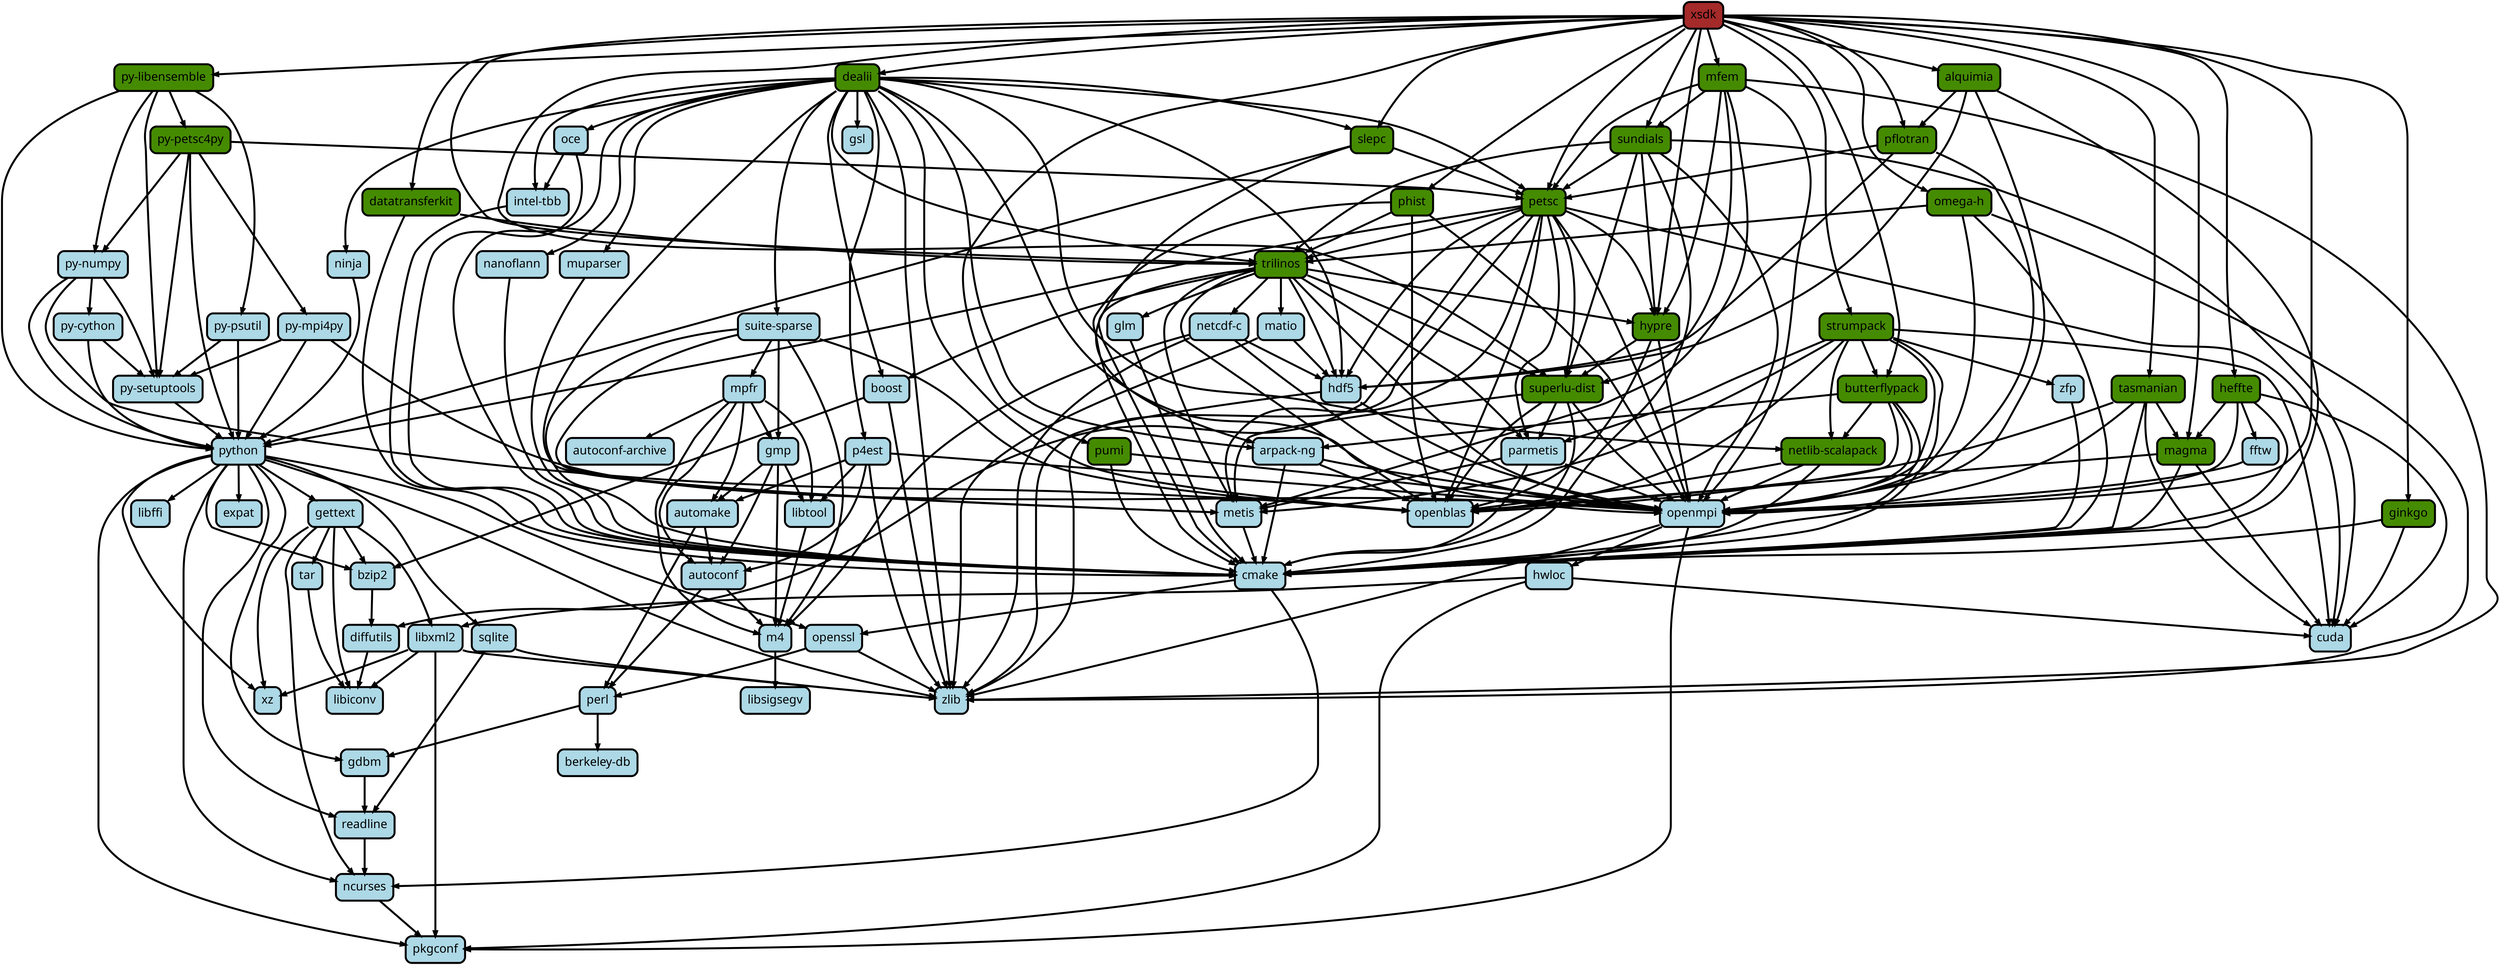 digraph G {
  labelloc = "b"
  rankdir = "TB"
  ranksep = "1"
  edge[
     penwidth=4  ]
  node[
     fontname=Monaco,
     penwidth=4,
     fontsize=24,
     margin=.2,
     shape=box,
     fillcolor=lightblue,
     style="rounded,filled"  ]

  "37zssju4afuipy5g32axzwpwwolfifhy" [label="ninja"]
  "6vvmgxllfpiydrjkly77on7n6sxvy7sp" [label="gdbm"]
  "fvjsmd5mc6wnmtnokdlwttlctlxrg3lx" [label="sundials", fillcolor=chartreuse4]
  "fvjsmd5mc6wnmtnokdlwttlctlxrg3lx" [label="sundials"]
  "o7c6v6qywzzj6cv7cnkjwu34eexl3n54" [label="m4"]
  "tatuukphdjoaiq4y2tjeqpfvice6yus3" [label="petsc", fillcolor=chartreuse4]
  "tatuukphdjoaiq4y2tjeqpfvice6yus3" [label="petsc"]
  "eh5mqs3fl3hyomb3pcpo53xl4la52ppz" [label="mpfr"]
  "vui3qtddgsnc4nmkt4jaj4zzwhrvpunz" [label="python"]
  "zzpuja6m5gm4lqkqr2bwovq3c74hqa4v" [label="diffutils"]
  "56nm52qjxqe62wg5c75xyl56jwqp3vbi" [label="metis"]
  "qh4hfmy4zlr2wrjnu66gzhc52niopa6q" [label="py-psutil"]
  "u6hcjnhkgjiq2tb7wufifriwiw5iif3h" [label="tar"]
  "2tcks2tnlfjeft6mbow7janireuuvfvn" [label="omega-h", fillcolor=chartreuse4]
  "2tcks2tnlfjeft6mbow7janireuuvfvn" [label="omega-h"]
  "ygxqdidhypbixxzbe72opxltva5oxbgs" [label="berkeley-db"]
  "5rldkmyremzhreywsyfihexs3oiivnuc" [label="sqlite"]
  "xsxr2oovbfrlcietbx5fkyoknxeqkd43" [label="trilinos", fillcolor=chartreuse4]
  "xsxr2oovbfrlcietbx5fkyoknxeqkd43" [label="trilinos"]
  "3q55ll2s6mau5bmuvuwxokzfqgxb32lg" [label="openblas"]
  "37c6hpsuwtljua3d2p46ot4wez43452e" [label="superlu-dist", fillcolor=chartreuse4]
  "37c6hpsuwtljua3d2p46ot4wez43452e" [label="superlu-dist"]
  "blezcszeu2qhoi6vdd4iadqjfv7vkhg5" [label="perl"]
  "eflr3fdfiatseby6wf2qo6zyjjaome75" [label="hdf5"]
  "ptzrk7v63j24y5uz4aibybstdf4q52xk" [label="py-mpi4py"]
  "szsbxkgowq2pnbxiaku5n4x4h5wo4j3p" [label="xz"]
  "2lzrsih7kuprtkzf4e4x6q3l4ll6igrg" [label="datatransferkit", fillcolor=chartreuse4]
  "2lzrsih7kuprtkzf4e4x6q3l4ll6igrg" [label="datatransferkit"]
  "6en3ailzxxzhrciv2ru23alaw2xgenzu" [label="openssl"]
  "iasfjfev6s7iaemumgfox5vftfou5udy" [label="slepc", fillcolor=chartreuse4]
  "iasfjfev6s7iaemumgfox5vftfou5udy" [label="slepc"]
  "tna5kgtzbi5h7j37nxjdumcpdadjsfbd" [label="gettext"]
  "iujs7fzwcx257jpbnhnxv3w6r2hfb56x" [label="parmetis"]
  "bkhuhrqumkfq2iw5xp5stcmvdszjij6r" [label="gsl"]
  "ul2jtiglgaypnl4gyvkidcu2c4eue5gn" [label="py-libensemble", fillcolor=chartreuse4]
  "ul2jtiglgaypnl4gyvkidcu2c4eue5gn" [label="py-libensemble"]
  "5s6dxm3fbtajznnnpcn2ws2p3blye5sh" [label="pkgconf"]
  "3rffq3zujkjeysnh3dcvr2bcpenzpd7j" [label="netcdf-c"]
  "tftz6aouszrfynqctso4zqo4egqznqj5" [label="glm"]
  "2j7gj7xxx4pdap2p6err6qorm46s3jtd" [label="libffi"]
  "j4n7bx3d7euocndb3cxqcrhgmbfq7kyd" [label="py-numpy"]
  "ppdzprobjoepuut2focvyppevuw44tpv" [label="py-setuptools"]
  "ikas2kmpa55ptbt3wbv4xmjog55vtot4" [label="magma", fillcolor=chartreuse4]
  "ikas2kmpa55ptbt3wbv4xmjog55vtot4" [label="magma"]
  "7tkwjtmkqrvdfnhk4zesiwqm24s2q36x" [label="py-cython"]
  "rjbi5m6ps4ywmsky3wh7zt3glikljzkt" [label="hypre", fillcolor=chartreuse4]
  "rjbi5m6ps4ywmsky3wh7zt3glikljzkt" [label="hypre"]
  "njq2rcprciwkht3s73of7h66crqutx7r" [label="petsc", fillcolor=chartreuse4]
  "njq2rcprciwkht3s73of7h66crqutx7r" [label="py-petsc4py"]
  "x7w2ynuwpw7ycrvutr3mb3fepyrlnroj" [label="netlib-scalapack", fillcolor=chartreuse4]
  "x7w2ynuwpw7ycrvutr3mb3fepyrlnroj" [label="netlib-scalapack"]
  "jxbwnv5cqsypm27agclkkttgsxmd462m" [label="hwloc"]
  "zacpav3bglu44ewlmpn3tmjzhm3q47ou" [label="intel-tbb"]
  "mfqgopzjzen77xfigq6bcoufr2mrztlb" [label="butterflypack", fillcolor=chartreuse4]
  "mfqgopzjzen77xfigq6bcoufr2mrztlb" [label="butterflypack"]
  "equj5vptbqddin57lvslwwvezyfuw7mc" [label="cmake"]
  "sowrrpikn2hi6jpdxhyntu4ahz3fn2rr" [label="libiconv"]
  "psjlecpvkraj7xqgvn27eqtqskx5iexg" [label="phist", fillcolor=chartreuse4]
  "psjlecpvkraj7xqgvn27eqtqskx5iexg" [label="phist"]
  "xsadwejrfutqwgpc4n7xt2oalcwheq7x" [label="mfem", fillcolor=chartreuse4]
  "xsadwejrfutqwgpc4n7xt2oalcwheq7x" [label="mfem"]
  "iovx2blx2gvwx7ufwzjovk3xniy5pe76" [label="gmp"]
  "2pw2dusegu77jbhvmglntg7gx6nx72yc" [label="heffte", fillcolor=chartreuse4]
  "2pw2dusegu77jbhvmglntg7gx6nx72yc" [label="heffte"]
  "p5y5ff35jfh3yy7adbawmutmkzmjqcql" [label="dealii", fillcolor=chartreuse4]
  "p5y5ff35jfh3yy7adbawmutmkzmjqcql" [label="dealii"]
  "6zobotti57rdxjur2isarjadmredssh3" [label="libxml2"]
  "a5darileanzkmreki55yrq2hue45jqts" [label="boost"]
  "f7owbzfu4zsr6yn7x7hljransoof6ach" [label="zlib"]
  "3x2kc24tfj2urlal6guulyp7sblhw3vh" [label="cuda"]
  "jhxsvsbloqztdyn7v2i7oyhzz4tcpoc5" [label="libtool"]
  "cly3qm3bcyjayh7o2si67ai6tfedzl23" [label="libsigsegv"]
  "oy6qlg2qjw4gniyigms7rss6qhavkodp" [label="readline"]
  "wm5y4fkzyt7ba5zgzw6ts5pd6bvplleg" [label="openmpi"]
  "wk7tflo3zrd5tel74gxoq2edknbuzrfg" [label="matio"]
  "dm65m6q5po4h26risjlupezireqpu7mc" [label="ncurses"]
  "4irmfljbh32ppshd75ytmgiqsl55uzah" [label="autoconf"]
  "rykx32aomh2n4gdz3wuis4gnecrllg3e" [label="arpack-ng"]
  "o56swtw6zcscqblcgc56d6cwd46lj6nw" [label="zfp"]
  "cqpbcfbvga4cjo3reyjyewkmstf3obj3" [label="fftw"]
  "4dsgn34qumtvc5gwtmfln5fsv5jqbwl6" [label="autoconf-archive"]
  "acpqgs44akl6sztlzey7ttgynwbwlgap" [label="ginkgo", fillcolor=chartreuse4]
  "acpqgs44akl6sztlzey7ttgynwbwlgap" [label="ginkgo"]
  "x27g37ton6o5jurtl337xxm4b7s5hqtf" [label="pflotran", fillcolor=chartreuse4]
  "x27g37ton6o5jurtl337xxm4b7s5hqtf" [label="pflotran"]
  "nemp6tby2abecu5ijoofzso3jwoaz6lw" [label="pumi", fillcolor=chartreuse4]
  "nemp6tby2abecu5ijoofzso3jwoaz6lw" [label="pumi"]
  "24cfjr4224s6jg64odqtflxucc6slvqc" [label="tasmanian", fillcolor=chartreuse4]
  "24cfjr4224s6jg64odqtflxucc6slvqc" [label="tasmanian"]
  "fml25hzxcqyfv45y2lp6o52en6zp27c6" [label="xsdk", fillcolor=brown]
  "6xawu5v574syxcqyfooyjf4w35v5yetj" [label="nanoflann"]
  "oleactd5dt4b7acybvnrbtyqnvpghki6" [label="expat"]
  "ljxe7lyhoornewcbwz4hn6agsph332db" [label="suite-sparse"]
  "z3gilrqzxdnjho3kyw24jhtgfnrwh4la" [label="automake"]
  "4py6lwipbln2xtejywjps3564ed5shoh" [label="alquimia", fillcolor=chartreuse4]
  "4py6lwipbln2xtejywjps3564ed5shoh" [label="alquimia"]
  "3t6r4mnkwqpb7pvahs3kvehpbqw2xdse" [label="oce"]
  "2dus3gqxvmyqppaiznb2o2lg7jzg6jng" [label="bzip2"]
  "dkk645wad466c5f544neekwu4nnkkhw5" [label="p4est"]
  "h7r2tempqwvnn2dsktmh5ztcb5ovn7du" [label="muparser"]
  "lvqjt42zzj3n556kajhw3axpeaqol4ct" [label="strumpack", fillcolor=chartreuse4]
  "lvqjt42zzj3n556kajhw3axpeaqol4ct" [label="strumpack"]

  "2pw2dusegu77jbhvmglntg7gx6nx72yc" -> "3x2kc24tfj2urlal6guulyp7sblhw3vh"
  "iujs7fzwcx257jpbnhnxv3w6r2hfb56x" -> "56nm52qjxqe62wg5c75xyl56jwqp3vbi"
  "tna5kgtzbi5h7j37nxjdumcpdadjsfbd" -> "sowrrpikn2hi6jpdxhyntu4ahz3fn2rr"
  "ul2jtiglgaypnl4gyvkidcu2c4eue5gn" -> "qh4hfmy4zlr2wrjnu66gzhc52niopa6q"
  "eh5mqs3fl3hyomb3pcpo53xl4la52ppz" -> "o7c6v6qywzzj6cv7cnkjwu34eexl3n54"
  "4py6lwipbln2xtejywjps3564ed5shoh" -> "wm5y4fkzyt7ba5zgzw6ts5pd6bvplleg"
  "a5darileanzkmreki55yrq2hue45jqts" -> "f7owbzfu4zsr6yn7x7hljransoof6ach"
  "xsxr2oovbfrlcietbx5fkyoknxeqkd43" -> "wk7tflo3zrd5tel74gxoq2edknbuzrfg"
  "iasfjfev6s7iaemumgfox5vftfou5udy" -> "rykx32aomh2n4gdz3wuis4gnecrllg3e"
  "p5y5ff35jfh3yy7adbawmutmkzmjqcql" -> "dkk645wad466c5f544neekwu4nnkkhw5"
  "vui3qtddgsnc4nmkt4jaj4zzwhrvpunz" -> "5s6dxm3fbtajznnnpcn2ws2p3blye5sh"
  "mfqgopzjzen77xfigq6bcoufr2mrztlb" -> "equj5vptbqddin57lvslwwvezyfuw7mc"
  "mfqgopzjzen77xfigq6bcoufr2mrztlb" -> "x7w2ynuwpw7ycrvutr3mb3fepyrlnroj"
  "4py6lwipbln2xtejywjps3564ed5shoh" -> "x27g37ton6o5jurtl337xxm4b7s5hqtf"
  "eh5mqs3fl3hyomb3pcpo53xl4la52ppz" -> "4dsgn34qumtvc5gwtmfln5fsv5jqbwl6"
  "fml25hzxcqyfv45y2lp6o52en6zp27c6" -> "fvjsmd5mc6wnmtnokdlwttlctlxrg3lx"
  "fml25hzxcqyfv45y2lp6o52en6zp27c6" -> "wm5y4fkzyt7ba5zgzw6ts5pd6bvplleg"
  "2pw2dusegu77jbhvmglntg7gx6nx72yc" -> "cqpbcfbvga4cjo3reyjyewkmstf3obj3"
  "p5y5ff35jfh3yy7adbawmutmkzmjqcql" -> "a5darileanzkmreki55yrq2hue45jqts"
  "fvjsmd5mc6wnmtnokdlwttlctlxrg3lx" -> "wm5y4fkzyt7ba5zgzw6ts5pd6bvplleg"
  "vui3qtddgsnc4nmkt4jaj4zzwhrvpunz" -> "szsbxkgowq2pnbxiaku5n4x4h5wo4j3p"
  "tatuukphdjoaiq4y2tjeqpfvice6yus3" -> "wm5y4fkzyt7ba5zgzw6ts5pd6bvplleg"
  "ljxe7lyhoornewcbwz4hn6agsph332db" -> "eh5mqs3fl3hyomb3pcpo53xl4la52ppz"
  "lvqjt42zzj3n556kajhw3axpeaqol4ct" -> "3x2kc24tfj2urlal6guulyp7sblhw3vh"
  "lvqjt42zzj3n556kajhw3axpeaqol4ct" -> "o56swtw6zcscqblcgc56d6cwd46lj6nw"
  "wk7tflo3zrd5tel74gxoq2edknbuzrfg" -> "f7owbzfu4zsr6yn7x7hljransoof6ach"
  "vui3qtddgsnc4nmkt4jaj4zzwhrvpunz" -> "2j7gj7xxx4pdap2p6err6qorm46s3jtd"
  "j4n7bx3d7euocndb3cxqcrhgmbfq7kyd" -> "7tkwjtmkqrvdfnhk4zesiwqm24s2q36x"
  "o56swtw6zcscqblcgc56d6cwd46lj6nw" -> "equj5vptbqddin57lvslwwvezyfuw7mc"
  "6en3ailzxxzhrciv2ru23alaw2xgenzu" -> "f7owbzfu4zsr6yn7x7hljransoof6ach"
  "lvqjt42zzj3n556kajhw3axpeaqol4ct" -> "3q55ll2s6mau5bmuvuwxokzfqgxb32lg"
  "o7c6v6qywzzj6cv7cnkjwu34eexl3n54" -> "cly3qm3bcyjayh7o2si67ai6tfedzl23"
  "37c6hpsuwtljua3d2p46ot4wez43452e" -> "3q55ll2s6mau5bmuvuwxokzfqgxb32lg"
  "2lzrsih7kuprtkzf4e4x6q3l4ll6igrg" -> "xsxr2oovbfrlcietbx5fkyoknxeqkd43"
  "acpqgs44akl6sztlzey7ttgynwbwlgap" -> "equj5vptbqddin57lvslwwvezyfuw7mc"
  "mfqgopzjzen77xfigq6bcoufr2mrztlb" -> "rykx32aomh2n4gdz3wuis4gnecrllg3e"
  "ljxe7lyhoornewcbwz4hn6agsph332db" -> "3q55ll2s6mau5bmuvuwxokzfqgxb32lg"
  "6vvmgxllfpiydrjkly77on7n6sxvy7sp" -> "oy6qlg2qjw4gniyigms7rss6qhavkodp"
  "wm5y4fkzyt7ba5zgzw6ts5pd6bvplleg" -> "jxbwnv5cqsypm27agclkkttgsxmd462m"
  "ljxe7lyhoornewcbwz4hn6agsph332db" -> "o7c6v6qywzzj6cv7cnkjwu34eexl3n54"
  "fml25hzxcqyfv45y2lp6o52en6zp27c6" -> "psjlecpvkraj7xqgvn27eqtqskx5iexg"
  "lvqjt42zzj3n556kajhw3axpeaqol4ct" -> "equj5vptbqddin57lvslwwvezyfuw7mc"
  "lvqjt42zzj3n556kajhw3axpeaqol4ct" -> "x7w2ynuwpw7ycrvutr3mb3fepyrlnroj"
  "3t6r4mnkwqpb7pvahs3kvehpbqw2xdse" -> "zacpav3bglu44ewlmpn3tmjzhm3q47ou"
  "37c6hpsuwtljua3d2p46ot4wez43452e" -> "equj5vptbqddin57lvslwwvezyfuw7mc"
  "vui3qtddgsnc4nmkt4jaj4zzwhrvpunz" -> "6en3ailzxxzhrciv2ru23alaw2xgenzu"
  "2lzrsih7kuprtkzf4e4x6q3l4ll6igrg" -> "equj5vptbqddin57lvslwwvezyfuw7mc"
  "5rldkmyremzhreywsyfihexs3oiivnuc" -> "f7owbzfu4zsr6yn7x7hljransoof6ach"
  "rjbi5m6ps4ywmsky3wh7zt3glikljzkt" -> "3q55ll2s6mau5bmuvuwxokzfqgxb32lg"
  "56nm52qjxqe62wg5c75xyl56jwqp3vbi" -> "equj5vptbqddin57lvslwwvezyfuw7mc"
  "37zssju4afuipy5g32axzwpwwolfifhy" -> "vui3qtddgsnc4nmkt4jaj4zzwhrvpunz"
  "ljxe7lyhoornewcbwz4hn6agsph332db" -> "equj5vptbqddin57lvslwwvezyfuw7mc"
  "iovx2blx2gvwx7ufwzjovk3xniy5pe76" -> "4irmfljbh32ppshd75ytmgiqsl55uzah"
  "tatuukphdjoaiq4y2tjeqpfvice6yus3" -> "vui3qtddgsnc4nmkt4jaj4zzwhrvpunz"
  "3t6r4mnkwqpb7pvahs3kvehpbqw2xdse" -> "equj5vptbqddin57lvslwwvezyfuw7mc"
  "iasfjfev6s7iaemumgfox5vftfou5udy" -> "tatuukphdjoaiq4y2tjeqpfvice6yus3"
  "a5darileanzkmreki55yrq2hue45jqts" -> "2dus3gqxvmyqppaiznb2o2lg7jzg6jng"
  "z3gilrqzxdnjho3kyw24jhtgfnrwh4la" -> "4irmfljbh32ppshd75ytmgiqsl55uzah"
  "vui3qtddgsnc4nmkt4jaj4zzwhrvpunz" -> "oleactd5dt4b7acybvnrbtyqnvpghki6"
  "4irmfljbh32ppshd75ytmgiqsl55uzah" -> "o7c6v6qywzzj6cv7cnkjwu34eexl3n54"
  "dkk645wad466c5f544neekwu4nnkkhw5" -> "4irmfljbh32ppshd75ytmgiqsl55uzah"
  "iujs7fzwcx257jpbnhnxv3w6r2hfb56x" -> "wm5y4fkzyt7ba5zgzw6ts5pd6bvplleg"
  "ikas2kmpa55ptbt3wbv4xmjog55vtot4" -> "3q55ll2s6mau5bmuvuwxokzfqgxb32lg"
  "xsadwejrfutqwgpc4n7xt2oalcwheq7x" -> "fvjsmd5mc6wnmtnokdlwttlctlxrg3lx"
  "eh5mqs3fl3hyomb3pcpo53xl4la52ppz" -> "jhxsvsbloqztdyn7v2i7oyhzz4tcpoc5"
  "xsxr2oovbfrlcietbx5fkyoknxeqkd43" -> "a5darileanzkmreki55yrq2hue45jqts"
  "6xawu5v574syxcqyfooyjf4w35v5yetj" -> "equj5vptbqddin57lvslwwvezyfuw7mc"
  "p5y5ff35jfh3yy7adbawmutmkzmjqcql" -> "rykx32aomh2n4gdz3wuis4gnecrllg3e"
  "vui3qtddgsnc4nmkt4jaj4zzwhrvpunz" -> "f7owbzfu4zsr6yn7x7hljransoof6ach"
  "p5y5ff35jfh3yy7adbawmutmkzmjqcql" -> "3t6r4mnkwqpb7pvahs3kvehpbqw2xdse"
  "eh5mqs3fl3hyomb3pcpo53xl4la52ppz" -> "iovx2blx2gvwx7ufwzjovk3xniy5pe76"
  "jxbwnv5cqsypm27agclkkttgsxmd462m" -> "3x2kc24tfj2urlal6guulyp7sblhw3vh"
  "lvqjt42zzj3n556kajhw3axpeaqol4ct" -> "iujs7fzwcx257jpbnhnxv3w6r2hfb56x"
  "vui3qtddgsnc4nmkt4jaj4zzwhrvpunz" -> "6vvmgxllfpiydrjkly77on7n6sxvy7sp"
  "iovx2blx2gvwx7ufwzjovk3xniy5pe76" -> "z3gilrqzxdnjho3kyw24jhtgfnrwh4la"
  "2tcks2tnlfjeft6mbow7janireuuvfvn" -> "f7owbzfu4zsr6yn7x7hljransoof6ach"
  "ptzrk7v63j24y5uz4aibybstdf4q52xk" -> "wm5y4fkzyt7ba5zgzw6ts5pd6bvplleg"
  "x27g37ton6o5jurtl337xxm4b7s5hqtf" -> "eflr3fdfiatseby6wf2qo6zyjjaome75"
  "37c6hpsuwtljua3d2p46ot4wez43452e" -> "iujs7fzwcx257jpbnhnxv3w6r2hfb56x"
  "2pw2dusegu77jbhvmglntg7gx6nx72yc" -> "ikas2kmpa55ptbt3wbv4xmjog55vtot4"
  "tna5kgtzbi5h7j37nxjdumcpdadjsfbd" -> "2dus3gqxvmyqppaiznb2o2lg7jzg6jng"
  "fml25hzxcqyfv45y2lp6o52en6zp27c6" -> "p5y5ff35jfh3yy7adbawmutmkzmjqcql"
  "blezcszeu2qhoi6vdd4iadqjfv7vkhg5" -> "ygxqdidhypbixxzbe72opxltva5oxbgs"
  "2tcks2tnlfjeft6mbow7janireuuvfvn" -> "xsxr2oovbfrlcietbx5fkyoknxeqkd43"
  "dkk645wad466c5f544neekwu4nnkkhw5" -> "f7owbzfu4zsr6yn7x7hljransoof6ach"
  "xsxr2oovbfrlcietbx5fkyoknxeqkd43" -> "3q55ll2s6mau5bmuvuwxokzfqgxb32lg"
  "tftz6aouszrfynqctso4zqo4egqznqj5" -> "equj5vptbqddin57lvslwwvezyfuw7mc"
  "3rffq3zujkjeysnh3dcvr2bcpenzpd7j" -> "eflr3fdfiatseby6wf2qo6zyjjaome75"
  "iovx2blx2gvwx7ufwzjovk3xniy5pe76" -> "o7c6v6qywzzj6cv7cnkjwu34eexl3n54"
  "fml25hzxcqyfv45y2lp6o52en6zp27c6" -> "ikas2kmpa55ptbt3wbv4xmjog55vtot4"
  "ikas2kmpa55ptbt3wbv4xmjog55vtot4" -> "equj5vptbqddin57lvslwwvezyfuw7mc"
  "zacpav3bglu44ewlmpn3tmjzhm3q47ou" -> "equj5vptbqddin57lvslwwvezyfuw7mc"
  "dkk645wad466c5f544neekwu4nnkkhw5" -> "z3gilrqzxdnjho3kyw24jhtgfnrwh4la"
  "fml25hzxcqyfv45y2lp6o52en6zp27c6" -> "xsadwejrfutqwgpc4n7xt2oalcwheq7x"
  "wm5y4fkzyt7ba5zgzw6ts5pd6bvplleg" -> "5s6dxm3fbtajznnnpcn2ws2p3blye5sh"
  "xsxr2oovbfrlcietbx5fkyoknxeqkd43" -> "eflr3fdfiatseby6wf2qo6zyjjaome75"
  "fml25hzxcqyfv45y2lp6o52en6zp27c6" -> "24cfjr4224s6jg64odqtflxucc6slvqc"
  "fml25hzxcqyfv45y2lp6o52en6zp27c6" -> "2pw2dusegu77jbhvmglntg7gx6nx72yc"
  "24cfjr4224s6jg64odqtflxucc6slvqc" -> "3x2kc24tfj2urlal6guulyp7sblhw3vh"
  "6en3ailzxxzhrciv2ru23alaw2xgenzu" -> "blezcszeu2qhoi6vdd4iadqjfv7vkhg5"
  "equj5vptbqddin57lvslwwvezyfuw7mc" -> "6en3ailzxxzhrciv2ru23alaw2xgenzu"
  "2tcks2tnlfjeft6mbow7janireuuvfvn" -> "equj5vptbqddin57lvslwwvezyfuw7mc"
  "24cfjr4224s6jg64odqtflxucc6slvqc" -> "wm5y4fkzyt7ba5zgzw6ts5pd6bvplleg"
  "xsxr2oovbfrlcietbx5fkyoknxeqkd43" -> "equj5vptbqddin57lvslwwvezyfuw7mc"
  "njq2rcprciwkht3s73of7h66crqutx7r" -> "ptzrk7v63j24y5uz4aibybstdf4q52xk"
  "fvjsmd5mc6wnmtnokdlwttlctlxrg3lx" -> "3x2kc24tfj2urlal6guulyp7sblhw3vh"
  "nemp6tby2abecu5ijoofzso3jwoaz6lw" -> "equj5vptbqddin57lvslwwvezyfuw7mc"
  "njq2rcprciwkht3s73of7h66crqutx7r" -> "ppdzprobjoepuut2focvyppevuw44tpv"
  "tatuukphdjoaiq4y2tjeqpfvice6yus3" -> "3x2kc24tfj2urlal6guulyp7sblhw3vh"
  "fml25hzxcqyfv45y2lp6o52en6zp27c6" -> "ul2jtiglgaypnl4gyvkidcu2c4eue5gn"
  "fml25hzxcqyfv45y2lp6o52en6zp27c6" -> "xsxr2oovbfrlcietbx5fkyoknxeqkd43"
  "4py6lwipbln2xtejywjps3564ed5shoh" -> "eflr3fdfiatseby6wf2qo6zyjjaome75"
  "ljxe7lyhoornewcbwz4hn6agsph332db" -> "iovx2blx2gvwx7ufwzjovk3xniy5pe76"
  "p5y5ff35jfh3yy7adbawmutmkzmjqcql" -> "37zssju4afuipy5g32axzwpwwolfifhy"
  "fml25hzxcqyfv45y2lp6o52en6zp27c6" -> "tatuukphdjoaiq4y2tjeqpfvice6yus3"
  "fvjsmd5mc6wnmtnokdlwttlctlxrg3lx" -> "xsxr2oovbfrlcietbx5fkyoknxeqkd43"
  "tatuukphdjoaiq4y2tjeqpfvice6yus3" -> "3q55ll2s6mau5bmuvuwxokzfqgxb32lg"
  "tatuukphdjoaiq4y2tjeqpfvice6yus3" -> "xsxr2oovbfrlcietbx5fkyoknxeqkd43"
  "p5y5ff35jfh3yy7adbawmutmkzmjqcql" -> "f7owbzfu4zsr6yn7x7hljransoof6ach"
  "lvqjt42zzj3n556kajhw3axpeaqol4ct" -> "56nm52qjxqe62wg5c75xyl56jwqp3vbi"
  "vui3qtddgsnc4nmkt4jaj4zzwhrvpunz" -> "dm65m6q5po4h26risjlupezireqpu7mc"
  "2pw2dusegu77jbhvmglntg7gx6nx72yc" -> "equj5vptbqddin57lvslwwvezyfuw7mc"
  "6zobotti57rdxjur2isarjadmredssh3" -> "f7owbzfu4zsr6yn7x7hljransoof6ach"
  "ul2jtiglgaypnl4gyvkidcu2c4eue5gn" -> "ppdzprobjoepuut2focvyppevuw44tpv"
  "37c6hpsuwtljua3d2p46ot4wez43452e" -> "56nm52qjxqe62wg5c75xyl56jwqp3vbi"
  "psjlecpvkraj7xqgvn27eqtqskx5iexg" -> "3q55ll2s6mau5bmuvuwxokzfqgxb32lg"
  "psjlecpvkraj7xqgvn27eqtqskx5iexg" -> "xsxr2oovbfrlcietbx5fkyoknxeqkd43"
  "fml25hzxcqyfv45y2lp6o52en6zp27c6" -> "4py6lwipbln2xtejywjps3564ed5shoh"
  "tatuukphdjoaiq4y2tjeqpfvice6yus3" -> "eflr3fdfiatseby6wf2qo6zyjjaome75"
  "p5y5ff35jfh3yy7adbawmutmkzmjqcql" -> "3q55ll2s6mau5bmuvuwxokzfqgxb32lg"
  "p5y5ff35jfh3yy7adbawmutmkzmjqcql" -> "xsxr2oovbfrlcietbx5fkyoknxeqkd43"
  "4irmfljbh32ppshd75ytmgiqsl55uzah" -> "blezcszeu2qhoi6vdd4iadqjfv7vkhg5"
  "ljxe7lyhoornewcbwz4hn6agsph332db" -> "56nm52qjxqe62wg5c75xyl56jwqp3vbi"
  "eflr3fdfiatseby6wf2qo6zyjjaome75" -> "f7owbzfu4zsr6yn7x7hljransoof6ach"
  "5rldkmyremzhreywsyfihexs3oiivnuc" -> "oy6qlg2qjw4gniyigms7rss6qhavkodp"
  "rjbi5m6ps4ywmsky3wh7zt3glikljzkt" -> "37c6hpsuwtljua3d2p46ot4wez43452e"
  "p5y5ff35jfh3yy7adbawmutmkzmjqcql" -> "tatuukphdjoaiq4y2tjeqpfvice6yus3"
  "fml25hzxcqyfv45y2lp6o52en6zp27c6" -> "nemp6tby2abecu5ijoofzso3jwoaz6lw"
  "vui3qtddgsnc4nmkt4jaj4zzwhrvpunz" -> "2dus3gqxvmyqppaiznb2o2lg7jzg6jng"
  "xsxr2oovbfrlcietbx5fkyoknxeqkd43" -> "tftz6aouszrfynqctso4zqo4egqznqj5"
  "x7w2ynuwpw7ycrvutr3mb3fepyrlnroj" -> "wm5y4fkzyt7ba5zgzw6ts5pd6bvplleg"
  "tatuukphdjoaiq4y2tjeqpfvice6yus3" -> "zzpuja6m5gm4lqkqr2bwovq3c74hqa4v"
  "2dus3gqxvmyqppaiznb2o2lg7jzg6jng" -> "zzpuja6m5gm4lqkqr2bwovq3c74hqa4v"
  "jhxsvsbloqztdyn7v2i7oyhzz4tcpoc5" -> "o7c6v6qywzzj6cv7cnkjwu34eexl3n54"
  "fvjsmd5mc6wnmtnokdlwttlctlxrg3lx" -> "equj5vptbqddin57lvslwwvezyfuw7mc"
  "tna5kgtzbi5h7j37nxjdumcpdadjsfbd" -> "szsbxkgowq2pnbxiaku5n4x4h5wo4j3p"
  "p5y5ff35jfh3yy7adbawmutmkzmjqcql" -> "eflr3fdfiatseby6wf2qo6zyjjaome75"
  "p5y5ff35jfh3yy7adbawmutmkzmjqcql" -> "zacpav3bglu44ewlmpn3tmjzhm3q47ou"
  "zzpuja6m5gm4lqkqr2bwovq3c74hqa4v" -> "sowrrpikn2hi6jpdxhyntu4ahz3fn2rr"
  "fml25hzxcqyfv45y2lp6o52en6zp27c6" -> "rjbi5m6ps4ywmsky3wh7zt3glikljzkt"
  "xsxr2oovbfrlcietbx5fkyoknxeqkd43" -> "iujs7fzwcx257jpbnhnxv3w6r2hfb56x"
  "p5y5ff35jfh3yy7adbawmutmkzmjqcql" -> "h7r2tempqwvnn2dsktmh5ztcb5ovn7du"
  "njq2rcprciwkht3s73of7h66crqutx7r" -> "vui3qtddgsnc4nmkt4jaj4zzwhrvpunz"
  "psjlecpvkraj7xqgvn27eqtqskx5iexg" -> "equj5vptbqddin57lvslwwvezyfuw7mc"
  "oy6qlg2qjw4gniyigms7rss6qhavkodp" -> "dm65m6q5po4h26risjlupezireqpu7mc"
  "p5y5ff35jfh3yy7adbawmutmkzmjqcql" -> "equj5vptbqddin57lvslwwvezyfuw7mc"
  "p5y5ff35jfh3yy7adbawmutmkzmjqcql" -> "x7w2ynuwpw7ycrvutr3mb3fepyrlnroj"
  "ppdzprobjoepuut2focvyppevuw44tpv" -> "vui3qtddgsnc4nmkt4jaj4zzwhrvpunz"
  "h7r2tempqwvnn2dsktmh5ztcb5ovn7du" -> "equj5vptbqddin57lvslwwvezyfuw7mc"
  "6zobotti57rdxjur2isarjadmredssh3" -> "5s6dxm3fbtajznnnpcn2ws2p3blye5sh"
  "mfqgopzjzen77xfigq6bcoufr2mrztlb" -> "wm5y4fkzyt7ba5zgzw6ts5pd6bvplleg"
  "j4n7bx3d7euocndb3cxqcrhgmbfq7kyd" -> "ppdzprobjoepuut2focvyppevuw44tpv"
  "vui3qtddgsnc4nmkt4jaj4zzwhrvpunz" -> "oy6qlg2qjw4gniyigms7rss6qhavkodp"
  "2tcks2tnlfjeft6mbow7janireuuvfvn" -> "wm5y4fkzyt7ba5zgzw6ts5pd6bvplleg"
  "xsadwejrfutqwgpc4n7xt2oalcwheq7x" -> "37c6hpsuwtljua3d2p46ot4wez43452e"
  "ul2jtiglgaypnl4gyvkidcu2c4eue5gn" -> "vui3qtddgsnc4nmkt4jaj4zzwhrvpunz"
  "fml25hzxcqyfv45y2lp6o52en6zp27c6" -> "acpqgs44akl6sztlzey7ttgynwbwlgap"
  "iovx2blx2gvwx7ufwzjovk3xniy5pe76" -> "jhxsvsbloqztdyn7v2i7oyhzz4tcpoc5"
  "6zobotti57rdxjur2isarjadmredssh3" -> "szsbxkgowq2pnbxiaku5n4x4h5wo4j3p"
  "z3gilrqzxdnjho3kyw24jhtgfnrwh4la" -> "blezcszeu2qhoi6vdd4iadqjfv7vkhg5"
  "iasfjfev6s7iaemumgfox5vftfou5udy" -> "vui3qtddgsnc4nmkt4jaj4zzwhrvpunz"
  "wm5y4fkzyt7ba5zgzw6ts5pd6bvplleg" -> "f7owbzfu4zsr6yn7x7hljransoof6ach"
  "fml25hzxcqyfv45y2lp6o52en6zp27c6" -> "2tcks2tnlfjeft6mbow7janireuuvfvn"
  "vui3qtddgsnc4nmkt4jaj4zzwhrvpunz" -> "tna5kgtzbi5h7j37nxjdumcpdadjsfbd"
  "xsadwejrfutqwgpc4n7xt2oalcwheq7x" -> "f7owbzfu4zsr6yn7x7hljransoof6ach"
  "njq2rcprciwkht3s73of7h66crqutx7r" -> "j4n7bx3d7euocndb3cxqcrhgmbfq7kyd"
  "dkk645wad466c5f544neekwu4nnkkhw5" -> "wm5y4fkzyt7ba5zgzw6ts5pd6bvplleg"
  "xsxr2oovbfrlcietbx5fkyoknxeqkd43" -> "37c6hpsuwtljua3d2p46ot4wez43452e"
  "3rffq3zujkjeysnh3dcvr2bcpenzpd7j" -> "f7owbzfu4zsr6yn7x7hljransoof6ach"
  "x27g37ton6o5jurtl337xxm4b7s5hqtf" -> "tatuukphdjoaiq4y2tjeqpfvice6yus3"
  "tatuukphdjoaiq4y2tjeqpfvice6yus3" -> "iujs7fzwcx257jpbnhnxv3w6r2hfb56x"
  "2pw2dusegu77jbhvmglntg7gx6nx72yc" -> "wm5y4fkzyt7ba5zgzw6ts5pd6bvplleg"
  "acpqgs44akl6sztlzey7ttgynwbwlgap" -> "3x2kc24tfj2urlal6guulyp7sblhw3vh"
  "xsadwejrfutqwgpc4n7xt2oalcwheq7x" -> "56nm52qjxqe62wg5c75xyl56jwqp3vbi"
  "dkk645wad466c5f544neekwu4nnkkhw5" -> "jhxsvsbloqztdyn7v2i7oyhzz4tcpoc5"
  "xsadwejrfutqwgpc4n7xt2oalcwheq7x" -> "tatuukphdjoaiq4y2tjeqpfvice6yus3"
  "equj5vptbqddin57lvslwwvezyfuw7mc" -> "dm65m6q5po4h26risjlupezireqpu7mc"
  "blezcszeu2qhoi6vdd4iadqjfv7vkhg5" -> "6vvmgxllfpiydrjkly77on7n6sxvy7sp"
  "ul2jtiglgaypnl4gyvkidcu2c4eue5gn" -> "j4n7bx3d7euocndb3cxqcrhgmbfq7kyd"
  "rykx32aomh2n4gdz3wuis4gnecrllg3e" -> "3q55ll2s6mau5bmuvuwxokzfqgxb32lg"
  "7tkwjtmkqrvdfnhk4zesiwqm24s2q36x" -> "ppdzprobjoepuut2focvyppevuw44tpv"
  "ptzrk7v63j24y5uz4aibybstdf4q52xk" -> "ppdzprobjoepuut2focvyppevuw44tpv"
  "p5y5ff35jfh3yy7adbawmutmkzmjqcql" -> "6xawu5v574syxcqyfooyjf4w35v5yetj"
  "xsxr2oovbfrlcietbx5fkyoknxeqkd43" -> "56nm52qjxqe62wg5c75xyl56jwqp3vbi"
  "fml25hzxcqyfv45y2lp6o52en6zp27c6" -> "x27g37ton6o5jurtl337xxm4b7s5hqtf"
  "cqpbcfbvga4cjo3reyjyewkmstf3obj3" -> "wm5y4fkzyt7ba5zgzw6ts5pd6bvplleg"
  "j4n7bx3d7euocndb3cxqcrhgmbfq7kyd" -> "vui3qtddgsnc4nmkt4jaj4zzwhrvpunz"
  "24cfjr4224s6jg64odqtflxucc6slvqc" -> "ikas2kmpa55ptbt3wbv4xmjog55vtot4"
  "3rffq3zujkjeysnh3dcvr2bcpenzpd7j" -> "o7c6v6qywzzj6cv7cnkjwu34eexl3n54"
  "iujs7fzwcx257jpbnhnxv3w6r2hfb56x" -> "equj5vptbqddin57lvslwwvezyfuw7mc"
  "lvqjt42zzj3n556kajhw3axpeaqol4ct" -> "wm5y4fkzyt7ba5zgzw6ts5pd6bvplleg"
  "fml25hzxcqyfv45y2lp6o52en6zp27c6" -> "37c6hpsuwtljua3d2p46ot4wez43452e"
  "vui3qtddgsnc4nmkt4jaj4zzwhrvpunz" -> "5rldkmyremzhreywsyfihexs3oiivnuc"
  "fml25hzxcqyfv45y2lp6o52en6zp27c6" -> "iasfjfev6s7iaemumgfox5vftfou5udy"
  "psjlecpvkraj7xqgvn27eqtqskx5iexg" -> "wm5y4fkzyt7ba5zgzw6ts5pd6bvplleg"
  "37c6hpsuwtljua3d2p46ot4wez43452e" -> "wm5y4fkzyt7ba5zgzw6ts5pd6bvplleg"
  "6zobotti57rdxjur2isarjadmredssh3" -> "sowrrpikn2hi6jpdxhyntu4ahz3fn2rr"
  "fvjsmd5mc6wnmtnokdlwttlctlxrg3lx" -> "37c6hpsuwtljua3d2p46ot4wez43452e"
  "p5y5ff35jfh3yy7adbawmutmkzmjqcql" -> "wm5y4fkzyt7ba5zgzw6ts5pd6bvplleg"
  "tatuukphdjoaiq4y2tjeqpfvice6yus3" -> "37c6hpsuwtljua3d2p46ot4wez43452e"
  "p5y5ff35jfh3yy7adbawmutmkzmjqcql" -> "bkhuhrqumkfq2iw5xp5stcmvdszjij6r"
  "rykx32aomh2n4gdz3wuis4gnecrllg3e" -> "equj5vptbqddin57lvslwwvezyfuw7mc"
  "jxbwnv5cqsypm27agclkkttgsxmd462m" -> "5s6dxm3fbtajznnnpcn2ws2p3blye5sh"
  "xsadwejrfutqwgpc4n7xt2oalcwheq7x" -> "rjbi5m6ps4ywmsky3wh7zt3glikljzkt"
  "qh4hfmy4zlr2wrjnu66gzhc52niopa6q" -> "ppdzprobjoepuut2focvyppevuw44tpv"
  "tatuukphdjoaiq4y2tjeqpfvice6yus3" -> "f7owbzfu4zsr6yn7x7hljransoof6ach"
  "wk7tflo3zrd5tel74gxoq2edknbuzrfg" -> "eflr3fdfiatseby6wf2qo6zyjjaome75"
  "fml25hzxcqyfv45y2lp6o52en6zp27c6" -> "mfqgopzjzen77xfigq6bcoufr2mrztlb"
  "24cfjr4224s6jg64odqtflxucc6slvqc" -> "3q55ll2s6mau5bmuvuwxokzfqgxb32lg"
  "eflr3fdfiatseby6wf2qo6zyjjaome75" -> "wm5y4fkzyt7ba5zgzw6ts5pd6bvplleg"
  "p5y5ff35jfh3yy7adbawmutmkzmjqcql" -> "iasfjfev6s7iaemumgfox5vftfou5udy"
  "njq2rcprciwkht3s73of7h66crqutx7r" -> "tatuukphdjoaiq4y2tjeqpfvice6yus3"
  "7tkwjtmkqrvdfnhk4zesiwqm24s2q36x" -> "vui3qtddgsnc4nmkt4jaj4zzwhrvpunz"
  "ul2jtiglgaypnl4gyvkidcu2c4eue5gn" -> "njq2rcprciwkht3s73of7h66crqutx7r"
  "ptzrk7v63j24y5uz4aibybstdf4q52xk" -> "vui3qtddgsnc4nmkt4jaj4zzwhrvpunz"
  "p5y5ff35jfh3yy7adbawmutmkzmjqcql" -> "ljxe7lyhoornewcbwz4hn6agsph332db"
  "tatuukphdjoaiq4y2tjeqpfvice6yus3" -> "56nm52qjxqe62wg5c75xyl56jwqp3vbi"
  "xsxr2oovbfrlcietbx5fkyoknxeqkd43" -> "rjbi5m6ps4ywmsky3wh7zt3glikljzkt"
  "fvjsmd5mc6wnmtnokdlwttlctlxrg3lx" -> "tatuukphdjoaiq4y2tjeqpfvice6yus3"
  "lvqjt42zzj3n556kajhw3axpeaqol4ct" -> "mfqgopzjzen77xfigq6bcoufr2mrztlb"
  "rjbi5m6ps4ywmsky3wh7zt3glikljzkt" -> "wm5y4fkzyt7ba5zgzw6ts5pd6bvplleg"
  "fml25hzxcqyfv45y2lp6o52en6zp27c6" -> "2lzrsih7kuprtkzf4e4x6q3l4ll6igrg"
  "4py6lwipbln2xtejywjps3564ed5shoh" -> "equj5vptbqddin57lvslwwvezyfuw7mc"
  "p5y5ff35jfh3yy7adbawmutmkzmjqcql" -> "56nm52qjxqe62wg5c75xyl56jwqp3vbi"
  "24cfjr4224s6jg64odqtflxucc6slvqc" -> "equj5vptbqddin57lvslwwvezyfuw7mc"
  "xsxr2oovbfrlcietbx5fkyoknxeqkd43" -> "3rffq3zujkjeysnh3dcvr2bcpenzpd7j"
  "fml25hzxcqyfv45y2lp6o52en6zp27c6" -> "lvqjt42zzj3n556kajhw3axpeaqol4ct"
  "ikas2kmpa55ptbt3wbv4xmjog55vtot4" -> "3x2kc24tfj2urlal6guulyp7sblhw3vh"
  "eh5mqs3fl3hyomb3pcpo53xl4la52ppz" -> "4irmfljbh32ppshd75ytmgiqsl55uzah"
  "x7w2ynuwpw7ycrvutr3mb3fepyrlnroj" -> "3q55ll2s6mau5bmuvuwxokzfqgxb32lg"
  "jxbwnv5cqsypm27agclkkttgsxmd462m" -> "6zobotti57rdxjur2isarjadmredssh3"
  "x27g37ton6o5jurtl337xxm4b7s5hqtf" -> "wm5y4fkzyt7ba5zgzw6ts5pd6bvplleg"
  "qh4hfmy4zlr2wrjnu66gzhc52niopa6q" -> "vui3qtddgsnc4nmkt4jaj4zzwhrvpunz"
  "tna5kgtzbi5h7j37nxjdumcpdadjsfbd" -> "dm65m6q5po4h26risjlupezireqpu7mc"
  "fvjsmd5mc6wnmtnokdlwttlctlxrg3lx" -> "rjbi5m6ps4ywmsky3wh7zt3glikljzkt"
  "xsadwejrfutqwgpc4n7xt2oalcwheq7x" -> "wm5y4fkzyt7ba5zgzw6ts5pd6bvplleg"
  "tatuukphdjoaiq4y2tjeqpfvice6yus3" -> "rjbi5m6ps4ywmsky3wh7zt3glikljzkt"
  "3rffq3zujkjeysnh3dcvr2bcpenzpd7j" -> "wm5y4fkzyt7ba5zgzw6ts5pd6bvplleg"
  "rykx32aomh2n4gdz3wuis4gnecrllg3e" -> "wm5y4fkzyt7ba5zgzw6ts5pd6bvplleg"
  "j4n7bx3d7euocndb3cxqcrhgmbfq7kyd" -> "3q55ll2s6mau5bmuvuwxokzfqgxb32lg"
  "tna5kgtzbi5h7j37nxjdumcpdadjsfbd" -> "u6hcjnhkgjiq2tb7wufifriwiw5iif3h"
  "mfqgopzjzen77xfigq6bcoufr2mrztlb" -> "3q55ll2s6mau5bmuvuwxokzfqgxb32lg"
  "x7w2ynuwpw7ycrvutr3mb3fepyrlnroj" -> "equj5vptbqddin57lvslwwvezyfuw7mc"
  "xsxr2oovbfrlcietbx5fkyoknxeqkd43" -> "wm5y4fkzyt7ba5zgzw6ts5pd6bvplleg"
  "eh5mqs3fl3hyomb3pcpo53xl4la52ppz" -> "z3gilrqzxdnjho3kyw24jhtgfnrwh4la"
  "u6hcjnhkgjiq2tb7wufifriwiw5iif3h" -> "sowrrpikn2hi6jpdxhyntu4ahz3fn2rr"
  "nemp6tby2abecu5ijoofzso3jwoaz6lw" -> "wm5y4fkzyt7ba5zgzw6ts5pd6bvplleg"
  "dm65m6q5po4h26risjlupezireqpu7mc" -> "5s6dxm3fbtajznnnpcn2ws2p3blye5sh"
  "tna5kgtzbi5h7j37nxjdumcpdadjsfbd" -> "6zobotti57rdxjur2isarjadmredssh3"
}
